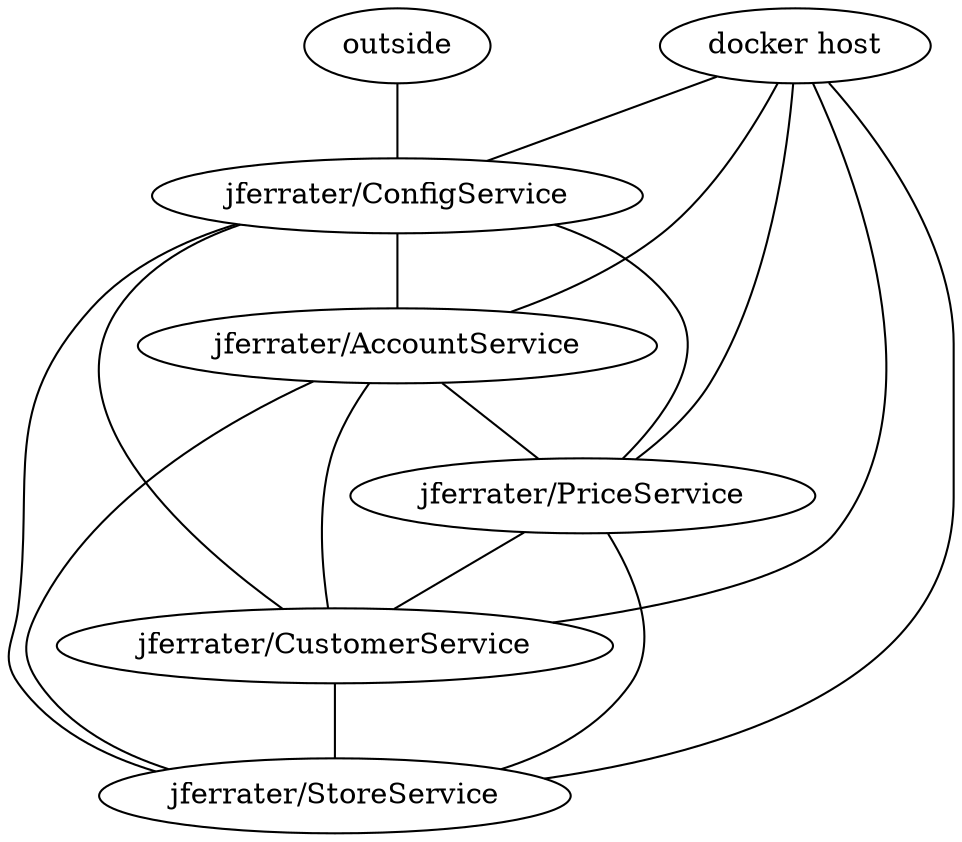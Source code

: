 // Topology Graph
graph {
	outside
	"docker host"
	"jferrater/ConfigService"
	"jferrater/AccountService"
	"jferrater/PriceService"
	"jferrater/CustomerService"
	"jferrater/StoreService"
	outside -- "jferrater/ConfigService" [contstraint=false]
	"docker host" -- "jferrater/ConfigService" [contstraint=false]
	"docker host" -- "jferrater/AccountService" [contstraint=false]
	"docker host" -- "jferrater/PriceService" [contstraint=false]
	"docker host" -- "jferrater/CustomerService" [contstraint=false]
	"docker host" -- "jferrater/StoreService" [contstraint=false]
	"jferrater/ConfigService" -- "jferrater/AccountService" [contstraint=false]
	"jferrater/ConfigService" -- "jferrater/PriceService" [contstraint=false]
	"jferrater/ConfigService" -- "jferrater/CustomerService" [contstraint=false]
	"jferrater/ConfigService" -- "jferrater/StoreService" [contstraint=false]
	"jferrater/AccountService" -- "jferrater/PriceService" [contstraint=false]
	"jferrater/AccountService" -- "jferrater/CustomerService" [contstraint=false]
	"jferrater/AccountService" -- "jferrater/StoreService" [contstraint=false]
	"jferrater/PriceService" -- "jferrater/CustomerService" [contstraint=false]
	"jferrater/PriceService" -- "jferrater/StoreService" [contstraint=false]
	"jferrater/CustomerService" -- "jferrater/StoreService" [contstraint=false]
}
